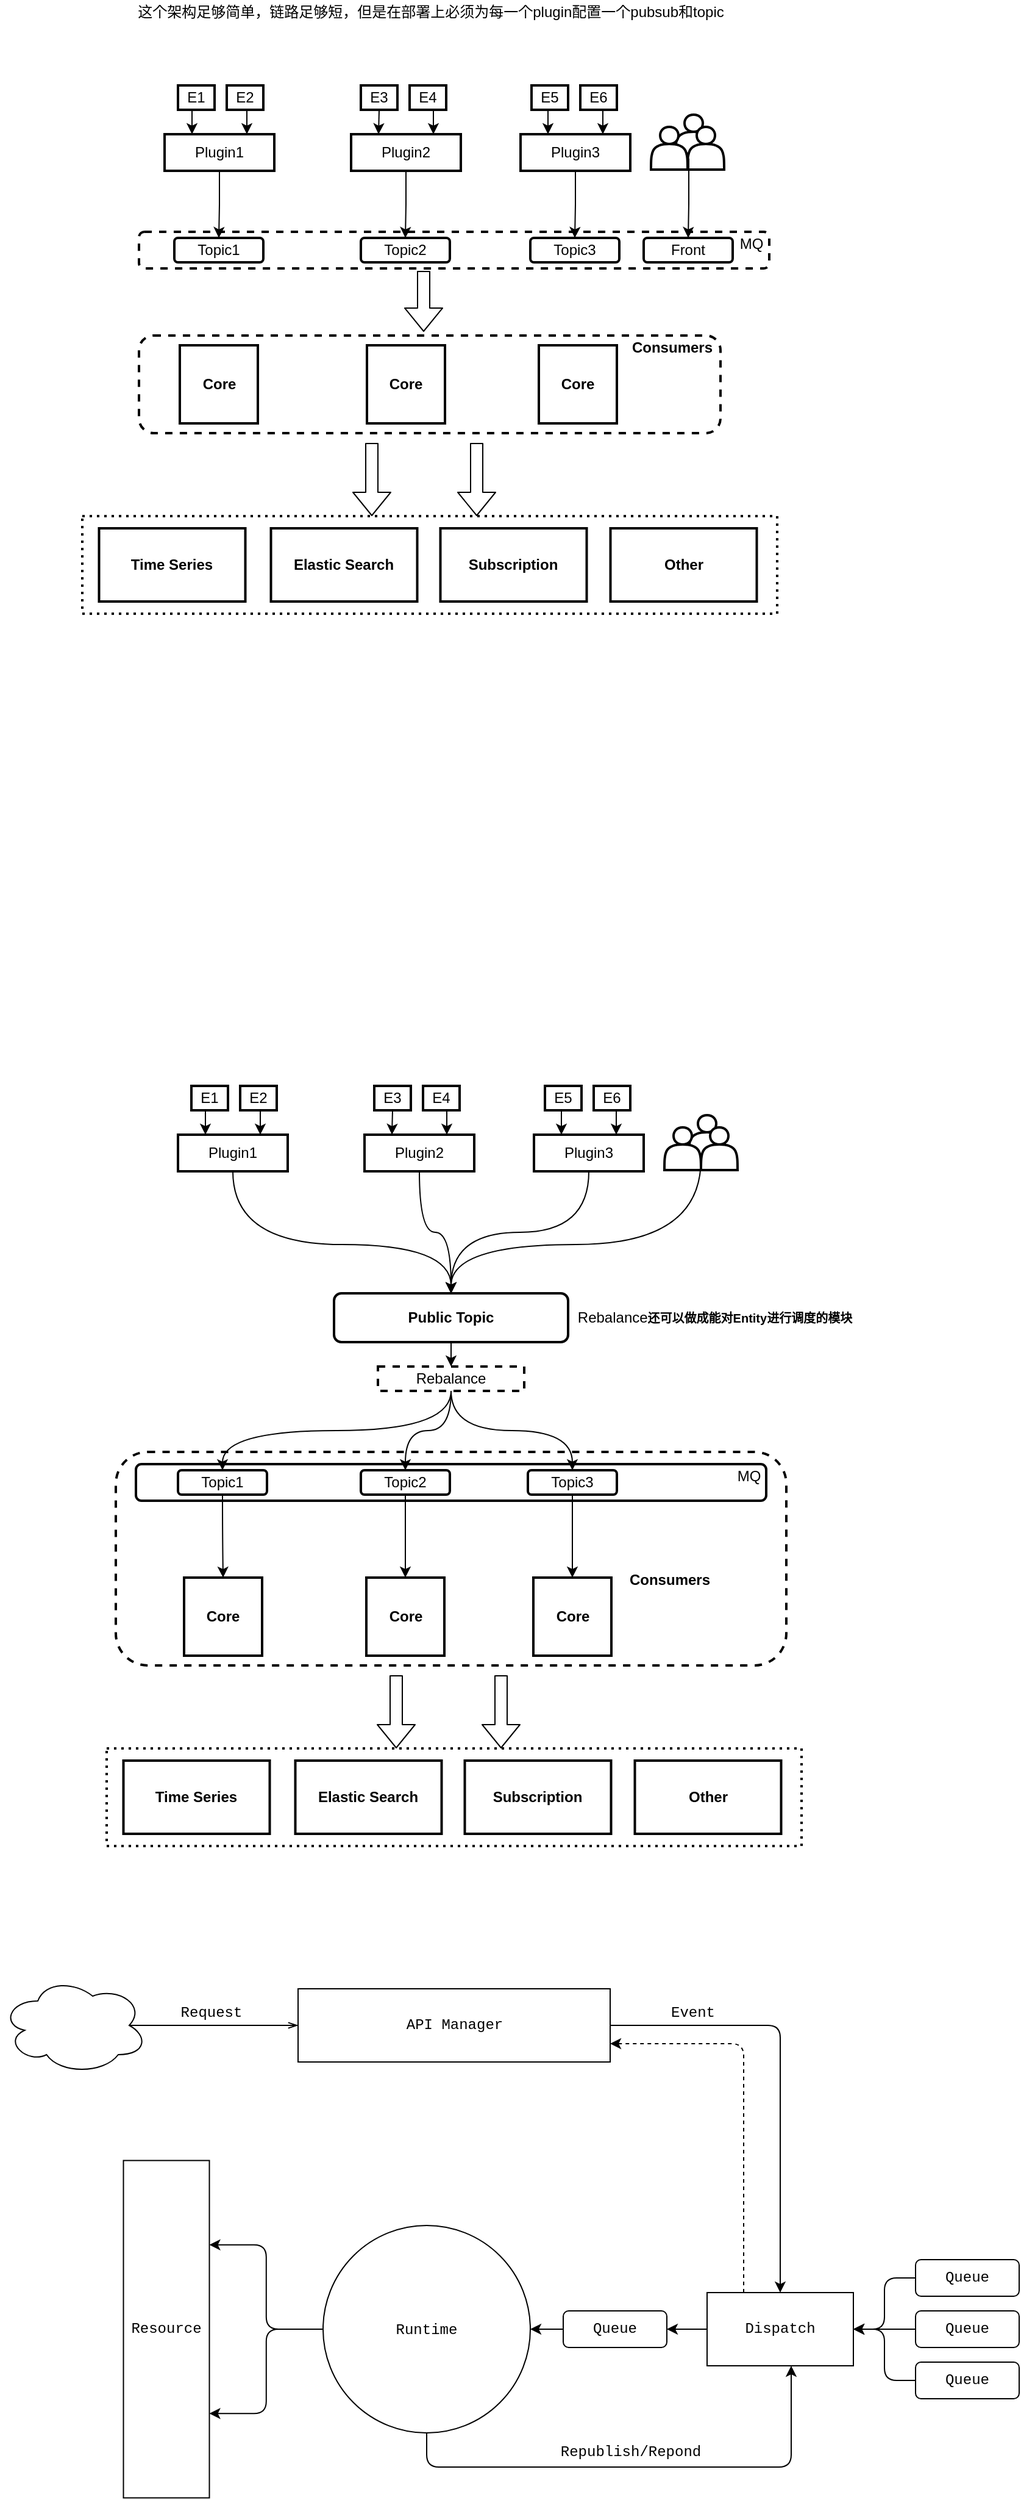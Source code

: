 <mxfile>
    <diagram id="ZYAN6G_8KO3ImIxZyIgT" name="Page-1">
        <mxGraphModel dx="1103" dy="555" grid="0" gridSize="10" guides="1" tooltips="1" connect="1" arrows="1" fold="1" page="1" pageScale="1" pageWidth="827" pageHeight="1169" background="#ffffff" math="0" shadow="0">
            <root>
                <mxCell id="0"/>
                <mxCell id="1" parent="0"/>
                <mxCell id="51" value="" style="rounded=0;whiteSpace=wrap;html=1;strokeColor=#000000;strokeWidth=2;fillColor=#FFFFFF;dashed=1;dashPattern=1 2;" parent="1" vertex="1">
                    <mxGeometry x="375.5" y="475" width="570" height="80" as="geometry"/>
                </mxCell>
                <mxCell id="35" value="" style="rounded=1;whiteSpace=wrap;html=1;dashed=1;strokeColor=#000000;strokeWidth=2;fillColor=#FFFFFF;" parent="1" vertex="1">
                    <mxGeometry x="422" y="327" width="477" height="80" as="geometry"/>
                </mxCell>
                <mxCell id="12" value="" style="rounded=1;whiteSpace=wrap;html=1;strokeColor=#000000;strokeWidth=2;fillColor=#FFFFFF;dashed=1;" parent="1" vertex="1">
                    <mxGeometry x="422" y="242" width="517" height="30" as="geometry"/>
                </mxCell>
                <mxCell id="2" value="&lt;font color=&quot;#000000&quot;&gt;E1&lt;/font&gt;" style="rounded=0;whiteSpace=wrap;html=1;fillColor=#FFFFFF;strokeColor=#000000;strokeWidth=2;" parent="1" vertex="1">
                    <mxGeometry x="454" y="122" width="30" height="20" as="geometry"/>
                </mxCell>
                <mxCell id="3" value="&lt;font color=&quot;#000000&quot;&gt;E2&lt;/font&gt;" style="rounded=0;whiteSpace=wrap;html=1;fillColor=#FFFFFF;strokeColor=#000000;strokeWidth=2;" parent="1" vertex="1">
                    <mxGeometry x="494" y="122" width="30" height="20" as="geometry"/>
                </mxCell>
                <mxCell id="4" value="&lt;font color=&quot;#000000&quot;&gt;E3&lt;/font&gt;" style="rounded=0;whiteSpace=wrap;html=1;fillColor=#FFFFFF;strokeColor=#000000;strokeWidth=2;" parent="1" vertex="1">
                    <mxGeometry x="604" y="122" width="30" height="20" as="geometry"/>
                </mxCell>
                <mxCell id="5" value="&lt;font color=&quot;#000000&quot;&gt;E4&lt;/font&gt;" style="rounded=0;whiteSpace=wrap;html=1;fillColor=#FFFFFF;strokeColor=#000000;strokeWidth=2;" parent="1" vertex="1">
                    <mxGeometry x="644" y="122" width="30" height="20" as="geometry"/>
                </mxCell>
                <mxCell id="6" value="&lt;font color=&quot;#000000&quot;&gt;E5&lt;/font&gt;" style="rounded=0;whiteSpace=wrap;html=1;fillColor=#FFFFFF;strokeColor=#000000;strokeWidth=2;" parent="1" vertex="1">
                    <mxGeometry x="744" y="122" width="30" height="20" as="geometry"/>
                </mxCell>
                <mxCell id="7" value="&lt;font color=&quot;#000000&quot;&gt;E6&lt;/font&gt;" style="rounded=0;whiteSpace=wrap;html=1;fillColor=#FFFFFF;strokeColor=#000000;strokeWidth=2;" parent="1" vertex="1">
                    <mxGeometry x="784" y="122" width="30" height="20" as="geometry"/>
                </mxCell>
                <mxCell id="9" value="&lt;font color=&quot;#000000&quot;&gt;Plugin1&lt;/font&gt;" style="rounded=0;whiteSpace=wrap;html=1;strokeColor=#000000;strokeWidth=2;fillColor=#FFFFFF;" parent="1" vertex="1">
                    <mxGeometry x="443" y="162" width="90" height="30" as="geometry"/>
                </mxCell>
                <mxCell id="25" style="edgeStyle=orthogonalEdgeStyle;rounded=0;orthogonalLoop=1;jettySize=auto;html=1;exitX=0.5;exitY=1;exitDx=0;exitDy=0;entryX=0.25;entryY=0;entryDx=0;entryDy=0;strokeColor=#000000;" parent="1" source="2" target="9" edge="1">
                    <mxGeometry relative="1" as="geometry"/>
                </mxCell>
                <mxCell id="26" style="edgeStyle=orthogonalEdgeStyle;rounded=0;orthogonalLoop=1;jettySize=auto;html=1;exitX=0.5;exitY=1;exitDx=0;exitDy=0;entryX=0.75;entryY=0;entryDx=0;entryDy=0;strokeColor=#000000;" parent="1" source="3" target="9" edge="1">
                    <mxGeometry relative="1" as="geometry"/>
                </mxCell>
                <mxCell id="10" value="&lt;span style=&quot;color: rgb(0 , 0 , 0)&quot;&gt;Plugin2&lt;/span&gt;" style="rounded=0;whiteSpace=wrap;html=1;strokeColor=#000000;strokeWidth=2;fillColor=#FFFFFF;" parent="1" vertex="1">
                    <mxGeometry x="596" y="162" width="90" height="30" as="geometry"/>
                </mxCell>
                <mxCell id="27" style="edgeStyle=orthogonalEdgeStyle;rounded=0;orthogonalLoop=1;jettySize=auto;html=1;exitX=0.5;exitY=1;exitDx=0;exitDy=0;entryX=0.25;entryY=0;entryDx=0;entryDy=0;strokeColor=#000000;" parent="1" source="4" target="10" edge="1">
                    <mxGeometry relative="1" as="geometry"/>
                </mxCell>
                <mxCell id="28" style="edgeStyle=orthogonalEdgeStyle;rounded=0;orthogonalLoop=1;jettySize=auto;html=1;exitX=0.5;exitY=1;exitDx=0;exitDy=0;entryX=0.75;entryY=0;entryDx=0;entryDy=0;strokeColor=#000000;" parent="1" source="5" target="10" edge="1">
                    <mxGeometry relative="1" as="geometry"/>
                </mxCell>
                <mxCell id="11" value="&lt;span style=&quot;color: rgb(0 , 0 , 0)&quot;&gt;Plugin3&lt;/span&gt;" style="rounded=0;whiteSpace=wrap;html=1;strokeColor=#000000;strokeWidth=2;fillColor=#FFFFFF;" parent="1" vertex="1">
                    <mxGeometry x="735" y="162" width="90" height="30" as="geometry"/>
                </mxCell>
                <mxCell id="29" style="edgeStyle=orthogonalEdgeStyle;rounded=0;orthogonalLoop=1;jettySize=auto;html=1;exitX=0.5;exitY=1;exitDx=0;exitDy=0;entryX=0.25;entryY=0;entryDx=0;entryDy=0;strokeColor=#000000;" parent="1" source="6" target="11" edge="1">
                    <mxGeometry relative="1" as="geometry"/>
                </mxCell>
                <mxCell id="30" style="edgeStyle=orthogonalEdgeStyle;rounded=0;orthogonalLoop=1;jettySize=auto;html=1;exitX=0.5;exitY=1;exitDx=0;exitDy=0;entryX=0.75;entryY=0;entryDx=0;entryDy=0;strokeColor=#000000;" parent="1" source="7" target="11" edge="1">
                    <mxGeometry relative="1" as="geometry"/>
                </mxCell>
                <mxCell id="13" value="&lt;font color=&quot;#000000&quot;&gt;Topic3&lt;/font&gt;" style="rounded=1;whiteSpace=wrap;html=1;strokeColor=#000000;strokeWidth=2;fillColor=#FFFFFF;" parent="1" vertex="1">
                    <mxGeometry x="743" y="247" width="73" height="20" as="geometry"/>
                </mxCell>
                <mxCell id="24" style="edgeStyle=orthogonalEdgeStyle;rounded=0;orthogonalLoop=1;jettySize=auto;html=1;exitX=0.5;exitY=1;exitDx=0;exitDy=0;entryX=0.5;entryY=0;entryDx=0;entryDy=0;strokeColor=#000000;" parent="1" source="11" target="13" edge="1">
                    <mxGeometry relative="1" as="geometry"/>
                </mxCell>
                <mxCell id="14" value="&lt;font color=&quot;#000000&quot;&gt;Topic2&lt;/font&gt;" style="rounded=1;whiteSpace=wrap;html=1;strokeColor=#000000;strokeWidth=2;fillColor=#FFFFFF;" parent="1" vertex="1">
                    <mxGeometry x="604" y="247" width="73" height="20" as="geometry"/>
                </mxCell>
                <mxCell id="23" style="edgeStyle=orthogonalEdgeStyle;rounded=0;orthogonalLoop=1;jettySize=auto;html=1;exitX=0.5;exitY=1;exitDx=0;exitDy=0;entryX=0.5;entryY=0;entryDx=0;entryDy=0;strokeColor=#000000;" parent="1" source="10" target="14" edge="1">
                    <mxGeometry relative="1" as="geometry"/>
                </mxCell>
                <mxCell id="15" value="&lt;font color=&quot;#000000&quot;&gt;Topic1&lt;/font&gt;" style="rounded=1;whiteSpace=wrap;html=1;strokeColor=#000000;strokeWidth=2;fillColor=#FFFFFF;" parent="1" vertex="1">
                    <mxGeometry x="451" y="247" width="73" height="20" as="geometry"/>
                </mxCell>
                <mxCell id="22" style="edgeStyle=orthogonalEdgeStyle;rounded=0;orthogonalLoop=1;jettySize=auto;html=1;exitX=0.5;exitY=1;exitDx=0;exitDy=0;entryX=0.5;entryY=0;entryDx=0;entryDy=0;strokeColor=#000000;" parent="1" source="9" target="15" edge="1">
                    <mxGeometry relative="1" as="geometry"/>
                </mxCell>
                <mxCell id="18" value="&lt;b&gt;&lt;font color=&quot;#000000&quot;&gt;Core&lt;/font&gt;&lt;/b&gt;" style="whiteSpace=wrap;html=1;aspect=fixed;strokeColor=#000000;strokeWidth=2;fillColor=#FFFFFF;" parent="1" vertex="1">
                    <mxGeometry x="455.5" y="335" width="64" height="64" as="geometry"/>
                </mxCell>
                <mxCell id="19" value="&lt;b&gt;&lt;font color=&quot;#000000&quot;&gt;Core&lt;/font&gt;&lt;/b&gt;" style="whiteSpace=wrap;html=1;aspect=fixed;strokeColor=#000000;strokeWidth=2;fillColor=#FFFFFF;" parent="1" vertex="1">
                    <mxGeometry x="609" y="335" width="64" height="64" as="geometry"/>
                </mxCell>
                <mxCell id="20" value="&lt;b&gt;&lt;font color=&quot;#000000&quot;&gt;Core&lt;/font&gt;&lt;/b&gt;" style="whiteSpace=wrap;html=1;aspect=fixed;strokeColor=#000000;strokeWidth=2;fillColor=#FFFFFF;" parent="1" vertex="1">
                    <mxGeometry x="750" y="335" width="64" height="64" as="geometry"/>
                </mxCell>
                <mxCell id="21" value="&lt;font color=&quot;#000000&quot;&gt;MQ&lt;/font&gt;" style="text;html=1;align=center;verticalAlign=middle;resizable=0;points=[];autosize=1;strokeColor=none;" parent="1" vertex="1">
                    <mxGeometry x="909" y="242" width="30" height="20" as="geometry"/>
                </mxCell>
                <mxCell id="31" value="&lt;font color=&quot;#000000&quot;&gt;这个架构足够简单，链路足够短，但是在部署上必须为每一个plugin配置一个pubsub和topic&lt;/font&gt;" style="text;html=1;align=center;verticalAlign=middle;resizable=0;points=[];autosize=1;strokeColor=none;" parent="1" vertex="1">
                    <mxGeometry x="410.5" y="52" width="500" height="20" as="geometry"/>
                </mxCell>
                <mxCell id="37" value="&lt;font color=&quot;#000000&quot;&gt;&lt;b&gt;Consumers&lt;/b&gt;&lt;/font&gt;" style="text;html=1;align=center;verticalAlign=middle;resizable=0;points=[];autosize=1;strokeColor=none;" parent="1" vertex="1">
                    <mxGeometry x="819" y="327" width="80" height="20" as="geometry"/>
                </mxCell>
                <mxCell id="38" value="&lt;font color=&quot;#000000&quot;&gt;Front&lt;/font&gt;" style="rounded=1;whiteSpace=wrap;html=1;strokeColor=#000000;strokeWidth=2;fillColor=#FFFFFF;" parent="1" vertex="1">
                    <mxGeometry x="836" y="247" width="73" height="20" as="geometry"/>
                </mxCell>
                <mxCell id="42" value="" style="group" parent="1" vertex="1" connectable="0">
                    <mxGeometry x="842" y="146" width="60" height="45" as="geometry"/>
                </mxCell>
                <mxCell id="40" value="" style="shape=actor;whiteSpace=wrap;html=1;strokeColor=#000000;strokeWidth=2;fillColor=#FFFFFF;" parent="42" vertex="1">
                    <mxGeometry x="20" width="30" height="35" as="geometry"/>
                </mxCell>
                <mxCell id="41" value="" style="shape=actor;whiteSpace=wrap;html=1;strokeColor=#000000;strokeWidth=2;fillColor=#FFFFFF;" parent="42" vertex="1">
                    <mxGeometry x="30" y="10" width="30" height="35" as="geometry"/>
                </mxCell>
                <mxCell id="39" value="" style="shape=actor;whiteSpace=wrap;html=1;strokeColor=#000000;strokeWidth=2;fillColor=#FFFFFF;" parent="42" vertex="1">
                    <mxGeometry y="10" width="30" height="35" as="geometry"/>
                </mxCell>
                <mxCell id="43" style="edgeStyle=orthogonalEdgeStyle;rounded=0;orthogonalLoop=1;jettySize=auto;html=1;exitX=0;exitY=0.75;exitDx=0;exitDy=0;entryX=0.5;entryY=0;entryDx=0;entryDy=0;strokeColor=#000000;" parent="1" source="41" target="38" edge="1">
                    <mxGeometry relative="1" as="geometry">
                        <Array as="points">
                            <mxPoint x="873" y="182"/>
                            <mxPoint x="873" y="219"/>
                        </Array>
                    </mxGeometry>
                </mxCell>
                <mxCell id="44" value="&lt;b&gt;&lt;font color=&quot;#000000&quot;&gt;Time Series&lt;/font&gt;&lt;/b&gt;" style="rounded=0;whiteSpace=wrap;html=1;strokeColor=#000000;strokeWidth=2;fillColor=#FFFFFF;" parent="1" vertex="1">
                    <mxGeometry x="389.25" y="485" width="120" height="60" as="geometry"/>
                </mxCell>
                <mxCell id="45" value="&lt;b&gt;&lt;font color=&quot;#000000&quot;&gt;Elastic Search&lt;/font&gt;&lt;/b&gt;" style="rounded=0;whiteSpace=wrap;html=1;strokeColor=#000000;strokeWidth=2;fillColor=#FFFFFF;" parent="1" vertex="1">
                    <mxGeometry x="530.25" y="485" width="120" height="60" as="geometry"/>
                </mxCell>
                <mxCell id="46" value="&lt;b&gt;&lt;font color=&quot;#000000&quot;&gt;Subscription&lt;/font&gt;&lt;/b&gt;" style="rounded=0;whiteSpace=wrap;html=1;strokeColor=#000000;strokeWidth=2;fillColor=#FFFFFF;" parent="1" vertex="1">
                    <mxGeometry x="669.25" y="485" width="120" height="60" as="geometry"/>
                </mxCell>
                <mxCell id="47" value="&lt;b&gt;&lt;font color=&quot;#000000&quot;&gt;Other&lt;/font&gt;&lt;/b&gt;" style="rounded=0;whiteSpace=wrap;html=1;strokeColor=#000000;strokeWidth=2;fillColor=#FFFFFF;" parent="1" vertex="1">
                    <mxGeometry x="808.75" y="485" width="120" height="60" as="geometry"/>
                </mxCell>
                <mxCell id="48" value="" style="shape=flexArrow;endArrow=classic;html=1;strokeColor=#000000;" parent="1" edge="1">
                    <mxGeometry width="50" height="50" relative="1" as="geometry">
                        <mxPoint x="613" y="415" as="sourcePoint"/>
                        <mxPoint x="613" y="475" as="targetPoint"/>
                    </mxGeometry>
                </mxCell>
                <mxCell id="50" value="" style="shape=flexArrow;endArrow=classic;html=1;strokeColor=#000000;" parent="1" edge="1">
                    <mxGeometry width="50" height="50" relative="1" as="geometry">
                        <mxPoint x="699" y="415" as="sourcePoint"/>
                        <mxPoint x="699" y="475" as="targetPoint"/>
                    </mxGeometry>
                </mxCell>
                <mxCell id="68" value="" style="shape=flexArrow;endArrow=classic;html=1;strokeColor=#000000;" parent="1" edge="1">
                    <mxGeometry width="50" height="50" relative="1" as="geometry">
                        <mxPoint x="655.5" y="274" as="sourcePoint"/>
                        <mxPoint x="655.5" y="324" as="targetPoint"/>
                    </mxGeometry>
                </mxCell>
                <mxCell id="69" value="" style="rounded=0;whiteSpace=wrap;html=1;strokeColor=#000000;strokeWidth=2;fillColor=#FFFFFF;dashed=1;dashPattern=1 2;" parent="1" vertex="1">
                    <mxGeometry x="395.5" y="1485" width="570" height="80" as="geometry"/>
                </mxCell>
                <mxCell id="70" value="" style="rounded=1;whiteSpace=wrap;html=1;dashed=1;strokeColor=#000000;strokeWidth=2;fillColor=#FFFFFF;" parent="1" vertex="1">
                    <mxGeometry x="403" y="1242" width="550" height="175" as="geometry"/>
                </mxCell>
                <mxCell id="71" value="" style="rounded=1;whiteSpace=wrap;html=1;strokeColor=#000000;strokeWidth=2;fillColor=#FFFFFF;" parent="1" vertex="1">
                    <mxGeometry x="419.5" y="1252" width="517" height="30" as="geometry"/>
                </mxCell>
                <mxCell id="73" value="&lt;font color=&quot;#000000&quot;&gt;E1&lt;/font&gt;" style="rounded=0;whiteSpace=wrap;html=1;fillColor=#FFFFFF;strokeColor=#000000;strokeWidth=2;" parent="1" vertex="1">
                    <mxGeometry x="465" y="942" width="30" height="20" as="geometry"/>
                </mxCell>
                <mxCell id="75" value="&lt;font color=&quot;#000000&quot;&gt;E2&lt;/font&gt;" style="rounded=0;whiteSpace=wrap;html=1;fillColor=#FFFFFF;strokeColor=#000000;strokeWidth=2;" parent="1" vertex="1">
                    <mxGeometry x="505" y="942" width="30" height="20" as="geometry"/>
                </mxCell>
                <mxCell id="77" value="&lt;font color=&quot;#000000&quot;&gt;E3&lt;/font&gt;" style="rounded=0;whiteSpace=wrap;html=1;fillColor=#FFFFFF;strokeColor=#000000;strokeWidth=2;" parent="1" vertex="1">
                    <mxGeometry x="615" y="942" width="30" height="20" as="geometry"/>
                </mxCell>
                <mxCell id="79" value="&lt;font color=&quot;#000000&quot;&gt;E4&lt;/font&gt;" style="rounded=0;whiteSpace=wrap;html=1;fillColor=#FFFFFF;strokeColor=#000000;strokeWidth=2;" parent="1" vertex="1">
                    <mxGeometry x="655" y="942" width="30" height="20" as="geometry"/>
                </mxCell>
                <mxCell id="81" value="&lt;font color=&quot;#000000&quot;&gt;E5&lt;/font&gt;" style="rounded=0;whiteSpace=wrap;html=1;fillColor=#FFFFFF;strokeColor=#000000;strokeWidth=2;" parent="1" vertex="1">
                    <mxGeometry x="755" y="942" width="30" height="20" as="geometry"/>
                </mxCell>
                <mxCell id="83" value="&lt;font color=&quot;#000000&quot;&gt;E6&lt;/font&gt;" style="rounded=0;whiteSpace=wrap;html=1;fillColor=#FFFFFF;strokeColor=#000000;strokeWidth=2;" parent="1" vertex="1">
                    <mxGeometry x="795" y="942" width="30" height="20" as="geometry"/>
                </mxCell>
                <mxCell id="85" value="&lt;font color=&quot;#000000&quot;&gt;Plugin1&lt;/font&gt;" style="rounded=0;whiteSpace=wrap;html=1;strokeColor=#000000;strokeWidth=2;fillColor=#FFFFFF;" parent="1" vertex="1">
                    <mxGeometry x="454" y="982" width="90" height="30" as="geometry"/>
                </mxCell>
                <mxCell id="72" style="edgeStyle=orthogonalEdgeStyle;rounded=0;orthogonalLoop=1;jettySize=auto;html=1;exitX=0.5;exitY=1;exitDx=0;exitDy=0;entryX=0.25;entryY=0;entryDx=0;entryDy=0;strokeColor=#000000;" parent="1" source="73" target="85" edge="1">
                    <mxGeometry relative="1" as="geometry"/>
                </mxCell>
                <mxCell id="74" style="edgeStyle=orthogonalEdgeStyle;rounded=0;orthogonalLoop=1;jettySize=auto;html=1;exitX=0.5;exitY=1;exitDx=0;exitDy=0;entryX=0.75;entryY=0;entryDx=0;entryDy=0;strokeColor=#000000;" parent="1" source="75" target="85" edge="1">
                    <mxGeometry relative="1" as="geometry"/>
                </mxCell>
                <mxCell id="87" value="&lt;span style=&quot;color: rgb(0 , 0 , 0)&quot;&gt;Plugin2&lt;/span&gt;" style="rounded=0;whiteSpace=wrap;html=1;strokeColor=#000000;strokeWidth=2;fillColor=#FFFFFF;" parent="1" vertex="1">
                    <mxGeometry x="607" y="982" width="90" height="30" as="geometry"/>
                </mxCell>
                <mxCell id="76" style="edgeStyle=orthogonalEdgeStyle;rounded=0;orthogonalLoop=1;jettySize=auto;html=1;exitX=0.5;exitY=1;exitDx=0;exitDy=0;entryX=0.25;entryY=0;entryDx=0;entryDy=0;strokeColor=#000000;" parent="1" source="77" target="87" edge="1">
                    <mxGeometry relative="1" as="geometry"/>
                </mxCell>
                <mxCell id="78" style="edgeStyle=orthogonalEdgeStyle;rounded=0;orthogonalLoop=1;jettySize=auto;html=1;exitX=0.5;exitY=1;exitDx=0;exitDy=0;entryX=0.75;entryY=0;entryDx=0;entryDy=0;strokeColor=#000000;" parent="1" source="79" target="87" edge="1">
                    <mxGeometry relative="1" as="geometry"/>
                </mxCell>
                <mxCell id="89" value="&lt;span style=&quot;color: rgb(0 , 0 , 0)&quot;&gt;Plugin3&lt;/span&gt;" style="rounded=0;whiteSpace=wrap;html=1;strokeColor=#000000;strokeWidth=2;fillColor=#FFFFFF;" parent="1" vertex="1">
                    <mxGeometry x="746" y="982" width="90" height="30" as="geometry"/>
                </mxCell>
                <mxCell id="80" style="edgeStyle=orthogonalEdgeStyle;rounded=0;orthogonalLoop=1;jettySize=auto;html=1;exitX=0.5;exitY=1;exitDx=0;exitDy=0;entryX=0.25;entryY=0;entryDx=0;entryDy=0;strokeColor=#000000;" parent="1" source="81" target="89" edge="1">
                    <mxGeometry relative="1" as="geometry"/>
                </mxCell>
                <mxCell id="82" style="edgeStyle=orthogonalEdgeStyle;rounded=0;orthogonalLoop=1;jettySize=auto;html=1;exitX=0.5;exitY=1;exitDx=0;exitDy=0;entryX=0.75;entryY=0;entryDx=0;entryDy=0;strokeColor=#000000;" parent="1" source="83" target="89" edge="1">
                    <mxGeometry relative="1" as="geometry"/>
                </mxCell>
                <mxCell id="90" value="&lt;font color=&quot;#000000&quot;&gt;Topic3&lt;/font&gt;" style="rounded=1;whiteSpace=wrap;html=1;strokeColor=#000000;strokeWidth=2;fillColor=#FFFFFF;" parent="1" vertex="1">
                    <mxGeometry x="741" y="1257" width="73" height="20" as="geometry"/>
                </mxCell>
                <mxCell id="91" value="&lt;font color=&quot;#000000&quot;&gt;Topic2&lt;/font&gt;" style="rounded=1;whiteSpace=wrap;html=1;strokeColor=#000000;strokeWidth=2;fillColor=#FFFFFF;" parent="1" vertex="1">
                    <mxGeometry x="604" y="1257" width="73" height="20" as="geometry"/>
                </mxCell>
                <mxCell id="92" value="&lt;font color=&quot;#000000&quot;&gt;Topic1&lt;/font&gt;" style="rounded=1;whiteSpace=wrap;html=1;strokeColor=#000000;strokeWidth=2;fillColor=#FFFFFF;" parent="1" vertex="1">
                    <mxGeometry x="454" y="1257" width="73" height="20" as="geometry"/>
                </mxCell>
                <mxCell id="93" value="&lt;b&gt;&lt;font color=&quot;#000000&quot;&gt;Core&lt;/font&gt;&lt;/b&gt;" style="whiteSpace=wrap;html=1;aspect=fixed;strokeColor=#000000;strokeWidth=2;fillColor=#FFFFFF;" parent="1" vertex="1">
                    <mxGeometry x="459" y="1345" width="64" height="64" as="geometry"/>
                </mxCell>
                <mxCell id="126" style="edgeStyle=orthogonalEdgeStyle;curved=1;rounded=0;orthogonalLoop=1;jettySize=auto;html=1;exitX=0.5;exitY=1;exitDx=0;exitDy=0;strokeColor=#000000;" parent="1" source="92" target="93" edge="1">
                    <mxGeometry relative="1" as="geometry"/>
                </mxCell>
                <mxCell id="94" value="&lt;b&gt;&lt;font color=&quot;#000000&quot;&gt;Core&lt;/font&gt;&lt;/b&gt;" style="whiteSpace=wrap;html=1;aspect=fixed;strokeColor=#000000;strokeWidth=2;fillColor=#FFFFFF;" parent="1" vertex="1">
                    <mxGeometry x="608.5" y="1345" width="64" height="64" as="geometry"/>
                </mxCell>
                <mxCell id="127" style="edgeStyle=orthogonalEdgeStyle;curved=1;rounded=0;orthogonalLoop=1;jettySize=auto;html=1;exitX=0.5;exitY=1;exitDx=0;exitDy=0;entryX=0.5;entryY=0;entryDx=0;entryDy=0;strokeColor=#000000;" parent="1" source="91" target="94" edge="1">
                    <mxGeometry relative="1" as="geometry"/>
                </mxCell>
                <mxCell id="95" value="&lt;b&gt;&lt;font color=&quot;#000000&quot;&gt;Core&lt;/font&gt;&lt;/b&gt;" style="whiteSpace=wrap;html=1;aspect=fixed;strokeColor=#000000;strokeWidth=2;fillColor=#FFFFFF;" parent="1" vertex="1">
                    <mxGeometry x="745.5" y="1345" width="64" height="64" as="geometry"/>
                </mxCell>
                <mxCell id="128" style="edgeStyle=orthogonalEdgeStyle;curved=1;rounded=0;orthogonalLoop=1;jettySize=auto;html=1;exitX=0.5;exitY=1;exitDx=0;exitDy=0;strokeColor=#000000;" parent="1" source="90" target="95" edge="1">
                    <mxGeometry relative="1" as="geometry"/>
                </mxCell>
                <mxCell id="96" value="&lt;font color=&quot;#000000&quot;&gt;MQ&lt;/font&gt;" style="text;html=1;align=center;verticalAlign=middle;resizable=0;points=[];autosize=1;strokeColor=none;" parent="1" vertex="1">
                    <mxGeometry x="906.5" y="1252" width="30" height="20" as="geometry"/>
                </mxCell>
                <mxCell id="97" value="&lt;font color=&quot;#000000&quot;&gt;&lt;b&gt;Consumers&lt;/b&gt;&lt;/font&gt;" style="text;html=1;align=center;verticalAlign=middle;resizable=0;points=[];autosize=1;strokeColor=none;" parent="1" vertex="1">
                    <mxGeometry x="816.5" y="1337" width="80" height="20" as="geometry"/>
                </mxCell>
                <mxCell id="99" value="" style="group" parent="1" vertex="1" connectable="0">
                    <mxGeometry x="853" y="966" width="60" height="45" as="geometry"/>
                </mxCell>
                <mxCell id="100" value="" style="shape=actor;whiteSpace=wrap;html=1;strokeColor=#000000;strokeWidth=2;fillColor=#FFFFFF;" parent="99" vertex="1">
                    <mxGeometry x="20" width="30" height="35" as="geometry"/>
                </mxCell>
                <mxCell id="101" value="" style="shape=actor;whiteSpace=wrap;html=1;strokeColor=#000000;strokeWidth=2;fillColor=#FFFFFF;" parent="99" vertex="1">
                    <mxGeometry x="30" y="10" width="30" height="35" as="geometry"/>
                </mxCell>
                <mxCell id="102" value="" style="shape=actor;whiteSpace=wrap;html=1;strokeColor=#000000;strokeWidth=2;fillColor=#FFFFFF;" parent="99" vertex="1">
                    <mxGeometry y="10" width="30" height="35" as="geometry"/>
                </mxCell>
                <mxCell id="104" value="&lt;b&gt;&lt;font color=&quot;#000000&quot;&gt;Time Series&lt;/font&gt;&lt;/b&gt;" style="rounded=0;whiteSpace=wrap;html=1;strokeColor=#000000;strokeWidth=2;fillColor=#FFFFFF;" parent="1" vertex="1">
                    <mxGeometry x="409.25" y="1495" width="120" height="60" as="geometry"/>
                </mxCell>
                <mxCell id="105" value="&lt;b&gt;&lt;font color=&quot;#000000&quot;&gt;Elastic Search&lt;/font&gt;&lt;/b&gt;" style="rounded=0;whiteSpace=wrap;html=1;strokeColor=#000000;strokeWidth=2;fillColor=#FFFFFF;" parent="1" vertex="1">
                    <mxGeometry x="550.25" y="1495" width="120" height="60" as="geometry"/>
                </mxCell>
                <mxCell id="106" value="&lt;b&gt;&lt;font color=&quot;#000000&quot;&gt;Subscription&lt;/font&gt;&lt;/b&gt;" style="rounded=0;whiteSpace=wrap;html=1;strokeColor=#000000;strokeWidth=2;fillColor=#FFFFFF;" parent="1" vertex="1">
                    <mxGeometry x="689.25" y="1495" width="120" height="60" as="geometry"/>
                </mxCell>
                <mxCell id="107" value="&lt;b&gt;&lt;font color=&quot;#000000&quot;&gt;Other&lt;/font&gt;&lt;/b&gt;" style="rounded=0;whiteSpace=wrap;html=1;strokeColor=#000000;strokeWidth=2;fillColor=#FFFFFF;" parent="1" vertex="1">
                    <mxGeometry x="828.75" y="1495" width="120" height="60" as="geometry"/>
                </mxCell>
                <mxCell id="108" value="" style="shape=flexArrow;endArrow=classic;html=1;strokeColor=#000000;" parent="1" edge="1">
                    <mxGeometry width="50" height="50" relative="1" as="geometry">
                        <mxPoint x="633" y="1425" as="sourcePoint"/>
                        <mxPoint x="633" y="1485" as="targetPoint"/>
                    </mxGeometry>
                </mxCell>
                <mxCell id="109" value="" style="shape=flexArrow;endArrow=classic;html=1;strokeColor=#000000;" parent="1" edge="1">
                    <mxGeometry width="50" height="50" relative="1" as="geometry">
                        <mxPoint x="719" y="1425" as="sourcePoint"/>
                        <mxPoint x="719" y="1485" as="targetPoint"/>
                    </mxGeometry>
                </mxCell>
                <mxCell id="111" value="&lt;b&gt;&lt;font color=&quot;#000000&quot;&gt;Public Topic&lt;/font&gt;&lt;/b&gt;" style="rounded=1;whiteSpace=wrap;html=1;strokeColor=#000000;strokeWidth=2;fillColor=#FFFFFF;" parent="1" vertex="1">
                    <mxGeometry x="582" y="1112" width="192" height="40" as="geometry"/>
                </mxCell>
                <mxCell id="113" style="edgeStyle=orthogonalEdgeStyle;curved=1;rounded=0;orthogonalLoop=1;jettySize=auto;html=1;exitX=0.5;exitY=1;exitDx=0;exitDy=0;strokeColor=#000000;" parent="1" source="85" target="111" edge="1">
                    <mxGeometry relative="1" as="geometry">
                        <Array as="points">
                            <mxPoint x="499" y="1072"/>
                            <mxPoint x="678" y="1072"/>
                        </Array>
                    </mxGeometry>
                </mxCell>
                <mxCell id="125" style="edgeStyle=orthogonalEdgeStyle;curved=1;rounded=0;orthogonalLoop=1;jettySize=auto;html=1;exitX=0.5;exitY=1;exitDx=0;exitDy=0;entryX=0.5;entryY=0;entryDx=0;entryDy=0;strokeColor=#000000;" parent="1" source="87" target="111" edge="1">
                    <mxGeometry relative="1" as="geometry"/>
                </mxCell>
                <mxCell id="115" style="edgeStyle=orthogonalEdgeStyle;curved=1;rounded=0;orthogonalLoop=1;jettySize=auto;html=1;exitX=0.5;exitY=1;exitDx=0;exitDy=0;entryX=0.5;entryY=0;entryDx=0;entryDy=0;strokeColor=#000000;" parent="1" source="89" target="111" edge="1">
                    <mxGeometry relative="1" as="geometry"/>
                </mxCell>
                <mxCell id="123" style="edgeStyle=orthogonalEdgeStyle;curved=1;rounded=0;orthogonalLoop=1;jettySize=auto;html=1;exitX=0;exitY=0.75;exitDx=0;exitDy=0;entryX=0.5;entryY=0;entryDx=0;entryDy=0;strokeColor=#000000;" parent="1" source="101" target="111" edge="1">
                    <mxGeometry relative="1" as="geometry">
                        <Array as="points">
                            <mxPoint x="883" y="1072"/>
                            <mxPoint x="678" y="1072"/>
                        </Array>
                    </mxGeometry>
                </mxCell>
                <mxCell id="133" style="edgeStyle=orthogonalEdgeStyle;curved=1;rounded=0;orthogonalLoop=1;jettySize=auto;html=1;exitX=0.5;exitY=1;exitDx=0;exitDy=0;entryX=0.5;entryY=0;entryDx=0;entryDy=0;strokeColor=#000000;" parent="1" source="131" target="92" edge="1">
                    <mxGeometry relative="1" as="geometry"/>
                </mxCell>
                <mxCell id="134" style="edgeStyle=orthogonalEdgeStyle;curved=1;rounded=0;orthogonalLoop=1;jettySize=auto;html=1;exitX=0.5;exitY=1;exitDx=0;exitDy=0;entryX=0.5;entryY=0;entryDx=0;entryDy=0;strokeColor=#000000;" parent="1" source="131" target="91" edge="1">
                    <mxGeometry relative="1" as="geometry"/>
                </mxCell>
                <mxCell id="135" style="edgeStyle=orthogonalEdgeStyle;curved=1;rounded=0;orthogonalLoop=1;jettySize=auto;html=1;exitX=0.5;exitY=1;exitDx=0;exitDy=0;entryX=0.5;entryY=0;entryDx=0;entryDy=0;strokeColor=#000000;" parent="1" source="131" target="90" edge="1">
                    <mxGeometry relative="1" as="geometry"/>
                </mxCell>
                <mxCell id="131" value="&lt;font color=&quot;#000000&quot;&gt;Rebalance&lt;/font&gt;" style="rounded=0;whiteSpace=wrap;html=1;strokeColor=#000000;strokeWidth=2;fillColor=#FFFFFF;dashed=1;" parent="1" vertex="1">
                    <mxGeometry x="618" y="1172" width="120" height="20" as="geometry"/>
                </mxCell>
                <mxCell id="132" style="edgeStyle=orthogonalEdgeStyle;curved=1;rounded=0;orthogonalLoop=1;jettySize=auto;html=1;exitX=0.5;exitY=1;exitDx=0;exitDy=0;entryX=0.5;entryY=0;entryDx=0;entryDy=0;strokeColor=#000000;" parent="1" source="111" target="131" edge="1">
                    <mxGeometry relative="1" as="geometry"/>
                </mxCell>
                <mxCell id="137" value="&lt;span style=&quot;color: rgb(0 , 0 , 0)&quot;&gt;Rebalance&lt;/span&gt;&lt;font color=&quot;#000000&quot; style=&quot;font-size: 10px&quot;&gt;&lt;b&gt;还可以做成能对Entity进行调度的模块&lt;/b&gt;&lt;/font&gt;" style="text;html=1;align=center;verticalAlign=middle;resizable=0;points=[];autosize=1;strokeColor=none;" parent="1" vertex="1">
                    <mxGeometry x="774" y="1122" width="240" height="20" as="geometry"/>
                </mxCell>
                <mxCell id="177" style="edgeStyle=orthogonalEdgeStyle;html=1;exitX=0.5;exitY=1;exitDx=0;exitDy=0;entryX=0.575;entryY=1;entryDx=0;entryDy=0;entryPerimeter=0;strokeColor=#000000;" parent="1" source="138" target="139" edge="1">
                    <mxGeometry relative="1" as="geometry">
                        <Array as="points">
                            <mxPoint x="658" y="2074"/>
                            <mxPoint x="957" y="2074"/>
                        </Array>
                    </mxGeometry>
                </mxCell>
                <mxCell id="180" style="edgeStyle=orthogonalEdgeStyle;html=1;exitX=0;exitY=0.5;exitDx=0;exitDy=0;entryX=1;entryY=0.25;entryDx=0;entryDy=0;strokeColor=#000000;" edge="1" parent="1" source="138" target="151">
                    <mxGeometry relative="1" as="geometry"/>
                </mxCell>
                <mxCell id="181" style="edgeStyle=orthogonalEdgeStyle;html=1;exitX=0;exitY=0.5;exitDx=0;exitDy=0;entryX=1;entryY=0.75;entryDx=0;entryDy=0;strokeColor=#000000;" edge="1" parent="1" source="138" target="151">
                    <mxGeometry relative="1" as="geometry"/>
                </mxCell>
                <mxCell id="138" value="&lt;font face=&quot;Courier New&quot;&gt;Runtime&lt;/font&gt;" style="ellipse;whiteSpace=wrap;html=1;aspect=fixed;" parent="1" vertex="1">
                    <mxGeometry x="573" y="1876" width="170" height="170" as="geometry"/>
                </mxCell>
                <mxCell id="170" style="edgeStyle=none;html=1;exitX=0;exitY=0.5;exitDx=0;exitDy=0;entryX=1;entryY=0.5;entryDx=0;entryDy=0;strokeColor=#000000;" parent="1" source="139" target="140" edge="1">
                    <mxGeometry relative="1" as="geometry"/>
                </mxCell>
                <mxCell id="178" style="edgeStyle=orthogonalEdgeStyle;html=1;exitX=0.25;exitY=0;exitDx=0;exitDy=0;entryX=1;entryY=0.75;entryDx=0;entryDy=0;strokeColor=#000000;dashed=1;" parent="1" source="139" target="143" edge="1">
                    <mxGeometry relative="1" as="geometry"/>
                </mxCell>
                <mxCell id="139" value="Dispatch" style="rounded=0;whiteSpace=wrap;html=1;fontFamily=Courier New;" parent="1" vertex="1">
                    <mxGeometry x="888" y="1931" width="120" height="60" as="geometry"/>
                </mxCell>
                <mxCell id="169" style="edgeStyle=none;html=1;exitX=0;exitY=0.5;exitDx=0;exitDy=0;entryX=1;entryY=0.5;entryDx=0;entryDy=0;strokeColor=#000000;" parent="1" source="140" target="138" edge="1">
                    <mxGeometry relative="1" as="geometry"/>
                </mxCell>
                <mxCell id="140" value="Queue" style="rounded=1;whiteSpace=wrap;html=1;fontFamily=Courier New;" parent="1" vertex="1">
                    <mxGeometry x="770" y="1946" width="85" height="30" as="geometry"/>
                </mxCell>
                <mxCell id="176" style="edgeStyle=orthogonalEdgeStyle;html=1;exitX=1;exitY=0.5;exitDx=0;exitDy=0;entryX=0.5;entryY=0;entryDx=0;entryDy=0;strokeColor=#000000;" parent="1" source="143" target="139" edge="1">
                    <mxGeometry relative="1" as="geometry"/>
                </mxCell>
                <mxCell id="143" value="API Manager" style="rounded=0;whiteSpace=wrap;html=1;fontFamily=Courier New;" parent="1" vertex="1">
                    <mxGeometry x="552.5" y="1682" width="256" height="60" as="geometry"/>
                </mxCell>
                <mxCell id="151" value="Resource" style="rounded=0;whiteSpace=wrap;html=1;fontFamily=Courier New;" parent="1" vertex="1">
                    <mxGeometry x="409.25" y="1822.75" width="70.5" height="276.5" as="geometry"/>
                </mxCell>
                <mxCell id="152" value="&lt;font color=&quot;#000000&quot;&gt;Event&lt;/font&gt;" style="text;html=1;align=center;verticalAlign=middle;resizable=0;points=[];autosize=1;strokeColor=none;fillColor=none;fontFamily=Courier New;" parent="1" vertex="1">
                    <mxGeometry x="853" y="1693" width="46" height="18" as="geometry"/>
                </mxCell>
                <mxCell id="154" style="edgeStyle=orthogonalEdgeStyle;html=1;exitX=0.875;exitY=0.5;exitDx=0;exitDy=0;exitPerimeter=0;fontFamily=Courier New;fontColor=#000000;endArrow=openThin;endFill=0;strokeColor=#000000;" parent="1" source="153" target="143" edge="1">
                    <mxGeometry relative="1" as="geometry"/>
                </mxCell>
                <mxCell id="153" value="&lt;font color=&quot;#ffffff&quot;&gt;keel&lt;/font&gt;" style="ellipse;shape=cloud;whiteSpace=wrap;html=1;fontFamily=Courier New;fontColor=#000000;" parent="1" vertex="1">
                    <mxGeometry x="309" y="1672" width="120" height="80" as="geometry"/>
                </mxCell>
                <mxCell id="155" value="Request" style="text;html=1;align=center;verticalAlign=middle;resizable=0;points=[];autosize=1;strokeColor=none;fillColor=none;fontFamily=Courier New;fontColor=#000000;" parent="1" vertex="1">
                    <mxGeometry x="451" y="1693" width="60" height="18" as="geometry"/>
                </mxCell>
                <mxCell id="166" value="&lt;font color=&quot;#000000&quot;&gt;Republish/Repond&lt;/font&gt;" style="text;html=1;align=center;verticalAlign=middle;resizable=0;points=[];autosize=1;strokeColor=none;fillColor=none;fontFamily=Courier New;fontColor=#FFFFFF;" parent="1" vertex="1">
                    <mxGeometry x="762" y="2053" width="125" height="18" as="geometry"/>
                </mxCell>
                <mxCell id="168" value="" style="group" parent="1" vertex="1" connectable="0">
                    <mxGeometry x="1059" y="1904" width="85" height="114" as="geometry"/>
                </mxCell>
                <mxCell id="160" value="Queue" style="rounded=1;whiteSpace=wrap;html=1;fontFamily=Courier New;" parent="168" vertex="1">
                    <mxGeometry y="42" width="85" height="30" as="geometry"/>
                </mxCell>
                <mxCell id="161" value="Queue" style="rounded=1;whiteSpace=wrap;html=1;fontFamily=Courier New;" parent="168" vertex="1">
                    <mxGeometry width="85" height="30" as="geometry"/>
                </mxCell>
                <mxCell id="162" value="Queue" style="rounded=1;whiteSpace=wrap;html=1;fontFamily=Courier New;" parent="168" vertex="1">
                    <mxGeometry y="84" width="85" height="30" as="geometry"/>
                </mxCell>
                <mxCell id="171" style="edgeStyle=none;html=1;exitX=0;exitY=0.5;exitDx=0;exitDy=0;entryX=1;entryY=0.5;entryDx=0;entryDy=0;strokeColor=#000000;" parent="1" source="160" target="139" edge="1">
                    <mxGeometry relative="1" as="geometry"/>
                </mxCell>
                <mxCell id="173" style="edgeStyle=orthogonalEdgeStyle;html=1;exitX=0;exitY=0.5;exitDx=0;exitDy=0;entryX=1;entryY=0.5;entryDx=0;entryDy=0;strokeColor=#000000;" parent="1" source="161" target="139" edge="1">
                    <mxGeometry relative="1" as="geometry"/>
                </mxCell>
                <mxCell id="175" style="edgeStyle=orthogonalEdgeStyle;html=1;exitX=0;exitY=0.5;exitDx=0;exitDy=0;entryX=1;entryY=0.5;entryDx=0;entryDy=0;strokeColor=#000000;" parent="1" source="162" target="139" edge="1">
                    <mxGeometry relative="1" as="geometry"/>
                </mxCell>
            </root>
        </mxGraphModel>
    </diagram>
</mxfile>
